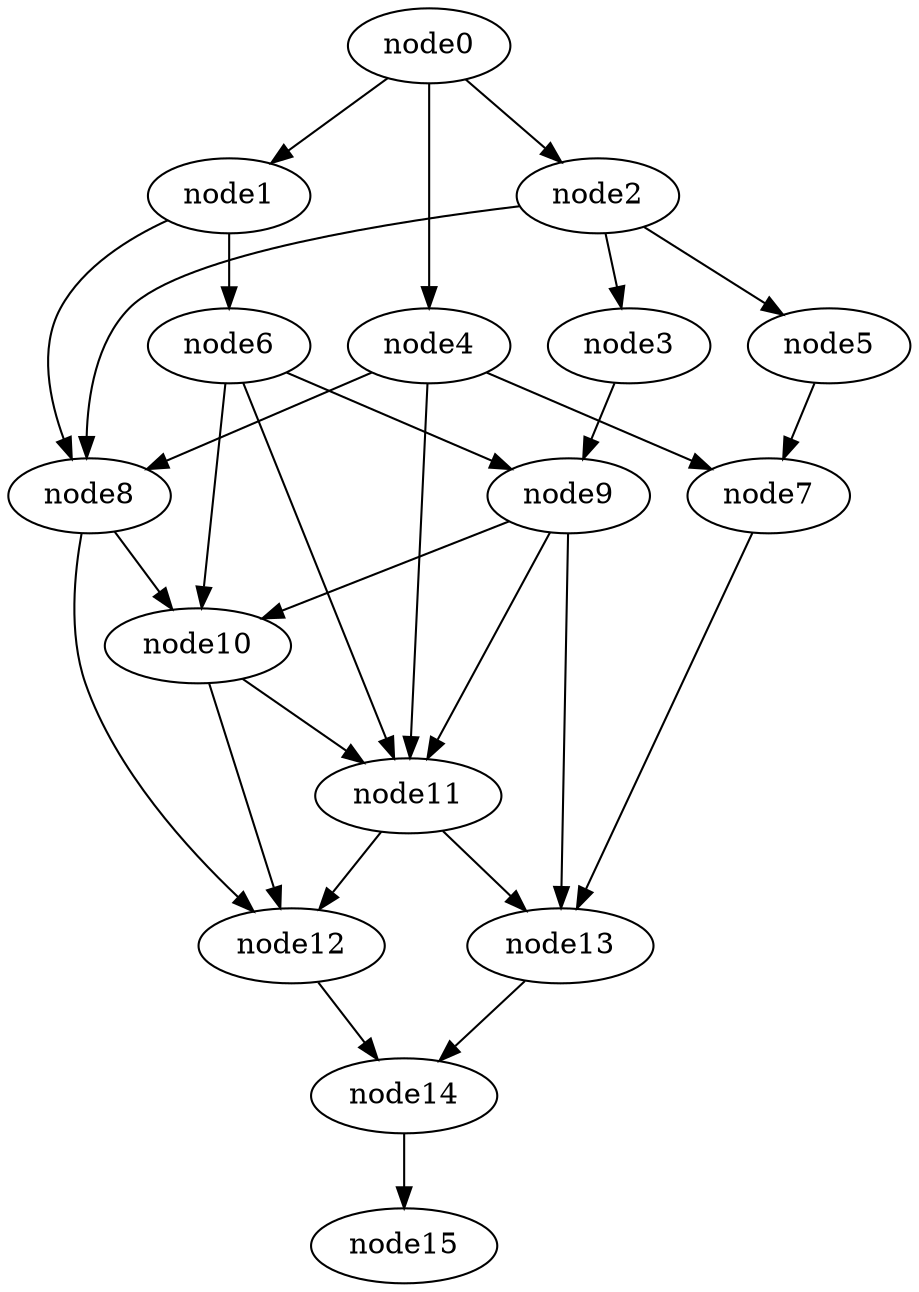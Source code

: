 digraph g{
	node15
	node14 -> node15
	node13 -> node14
	node12 -> node14
	node11 -> node13
	node11 -> node12
	node10 -> node12
	node10 -> node11
	node9 -> node13
	node9 -> node11
	node9 -> node10
	node8 -> node12
	node8 -> node10
	node7 -> node13
	node6 -> node11
	node6 -> node10
	node6 -> node9
	node5 -> node7
	node4 -> node11
	node4 -> node8
	node4 -> node7
	node3 -> node9
	node2 -> node8
	node2 -> node5
	node2 -> node3
	node1 -> node8
	node1 -> node6
	node0 -> node4
	node0 -> node2
	node0 -> node1
}
